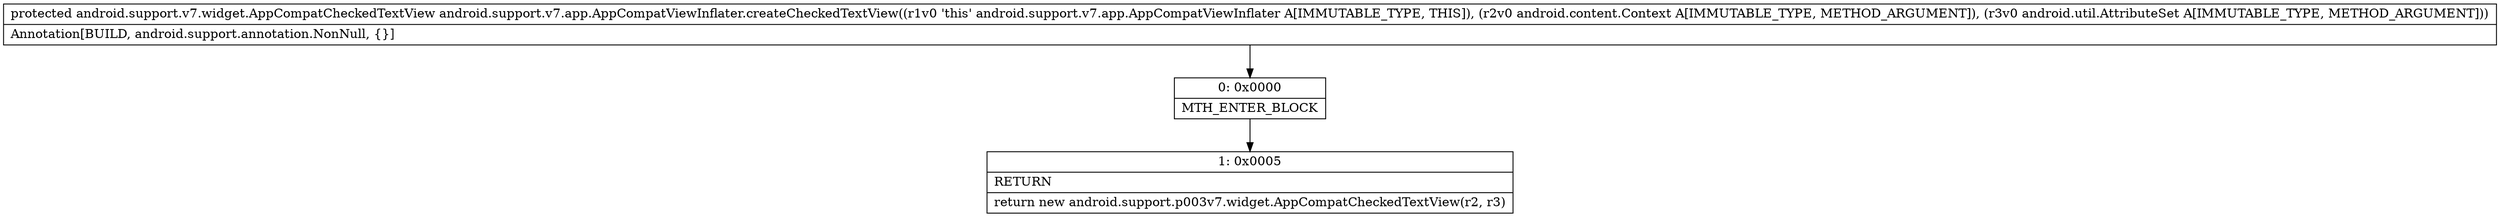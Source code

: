 digraph "CFG forandroid.support.v7.app.AppCompatViewInflater.createCheckedTextView(Landroid\/content\/Context;Landroid\/util\/AttributeSet;)Landroid\/support\/v7\/widget\/AppCompatCheckedTextView;" {
Node_0 [shape=record,label="{0\:\ 0x0000|MTH_ENTER_BLOCK\l}"];
Node_1 [shape=record,label="{1\:\ 0x0005|RETURN\l|return new android.support.p003v7.widget.AppCompatCheckedTextView(r2, r3)\l}"];
MethodNode[shape=record,label="{protected android.support.v7.widget.AppCompatCheckedTextView android.support.v7.app.AppCompatViewInflater.createCheckedTextView((r1v0 'this' android.support.v7.app.AppCompatViewInflater A[IMMUTABLE_TYPE, THIS]), (r2v0 android.content.Context A[IMMUTABLE_TYPE, METHOD_ARGUMENT]), (r3v0 android.util.AttributeSet A[IMMUTABLE_TYPE, METHOD_ARGUMENT]))  | Annotation[BUILD, android.support.annotation.NonNull, \{\}]\l}"];
MethodNode -> Node_0;
Node_0 -> Node_1;
}

